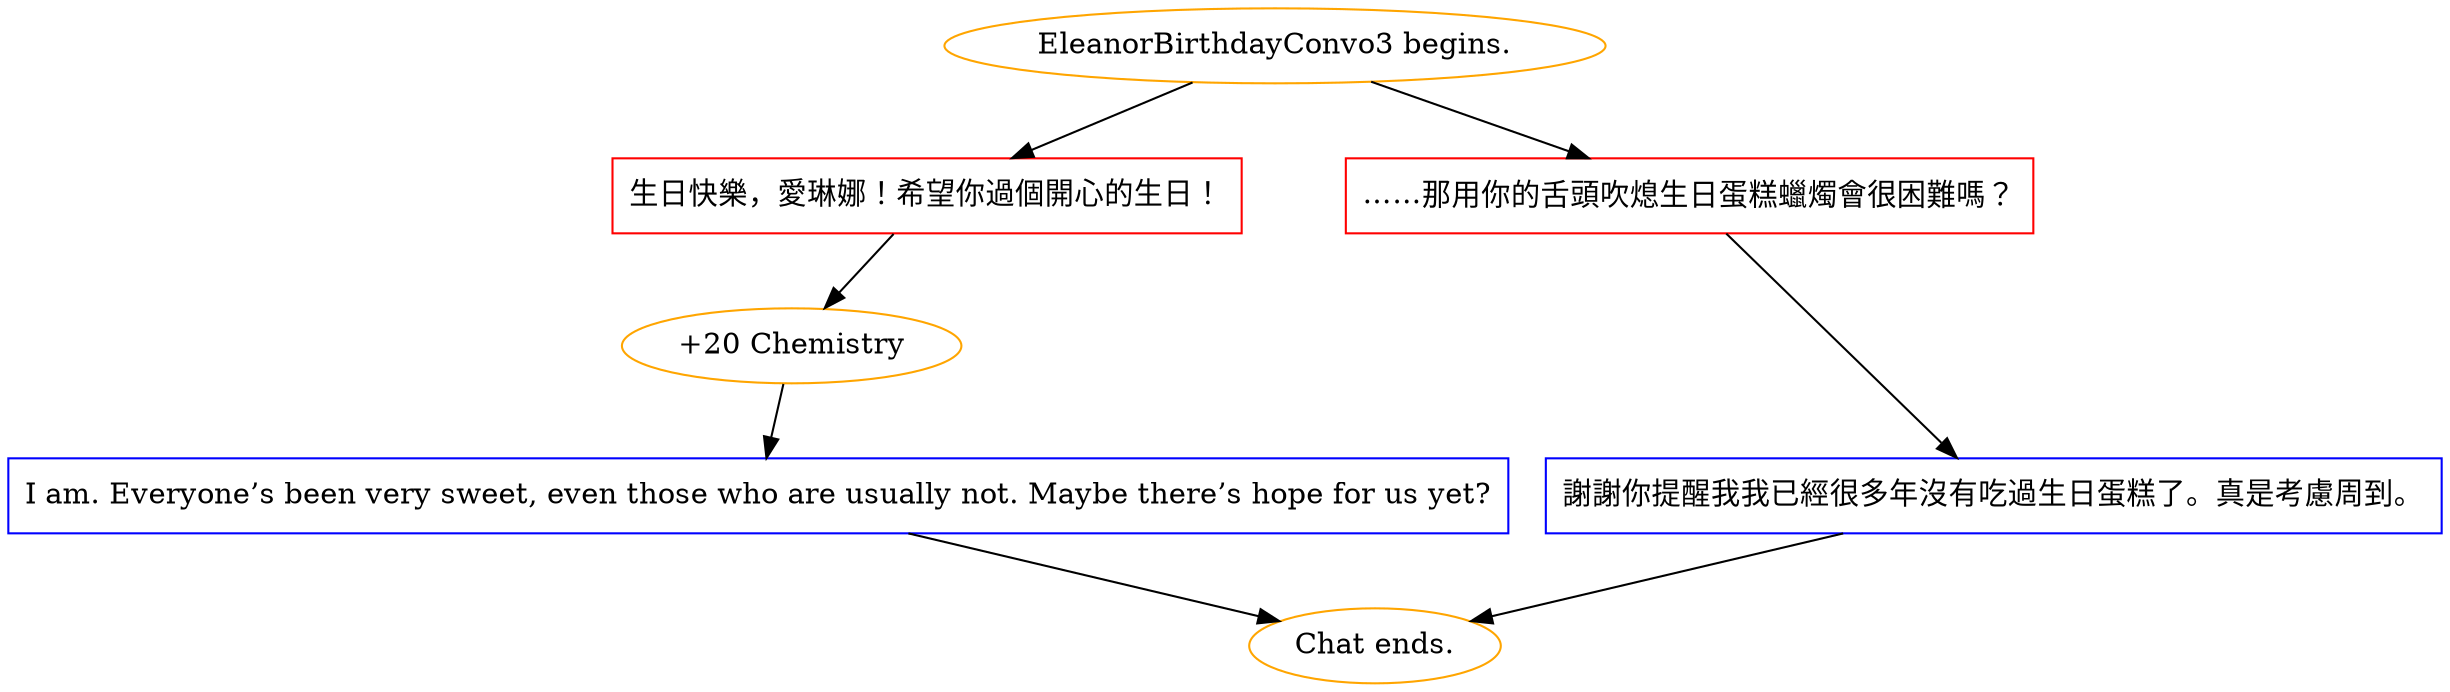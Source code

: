 digraph {
	"EleanorBirthdayConvo3 begins." [color=orange];
		"EleanorBirthdayConvo3 begins." -> j1026302256;
		"EleanorBirthdayConvo3 begins." -> j3098780553;
	j1026302256 [label="生日快樂，愛琳娜！希望你過個開心的生日！",shape=box,color=red];
		j1026302256 -> j261128237;
	j3098780553 [label="……那用你的舌頭吹熄生日蛋糕蠟燭會很困難嗎？",shape=box,color=red];
		j3098780553 -> j3465031932;
	j261128237 [label="+20 Chemistry",color=orange];
		j261128237 -> j3345568082;
	j3465031932 [label="謝謝你提醒我我已經很多年沒有吃過生日蛋糕了。真是考慮周到。",shape=box,color=blue];
		j3465031932 -> "Chat ends.";
	j3345568082 [label="I am. Everyone’s been very sweet, even those who are usually not. Maybe there’s hope for us yet?",shape=box,color=blue];
		j3345568082 -> "Chat ends.";
	"Chat ends." [color=orange];
}